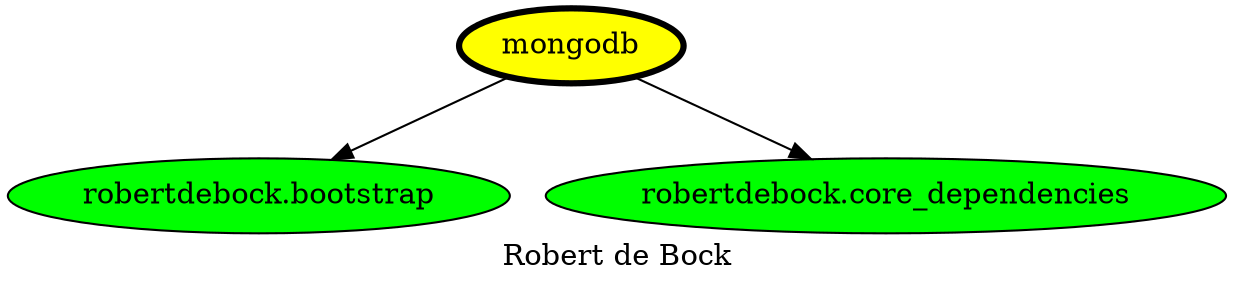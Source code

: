 digraph PhiloDilemma {
  label = "Robert de Bock" ;
  overlap=false
  {
    "mongodb" [fillcolor=yellow style=filled penwidth=3]
    "robertdebock.bootstrap" [fillcolor=green style=filled]
    "robertdebock.core_dependencies" [fillcolor=green style=filled]
  }
  "mongodb" -> "robertdebock.bootstrap"
  "mongodb" -> "robertdebock.core_dependencies"
}
